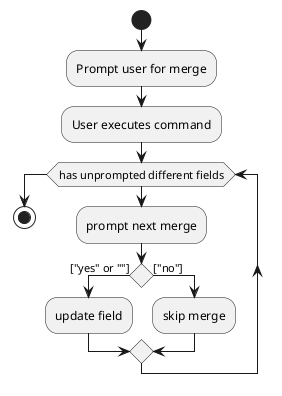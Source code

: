 @startuml
start

:Prompt user for merge;
:User executes command;

while (has unprompted different fields)
    :prompt next merge;
    if () then (["yes" or ""])

    :update field;

    else (["no"])

    :skip merge;

    endif
endwhile
stop
@enduml